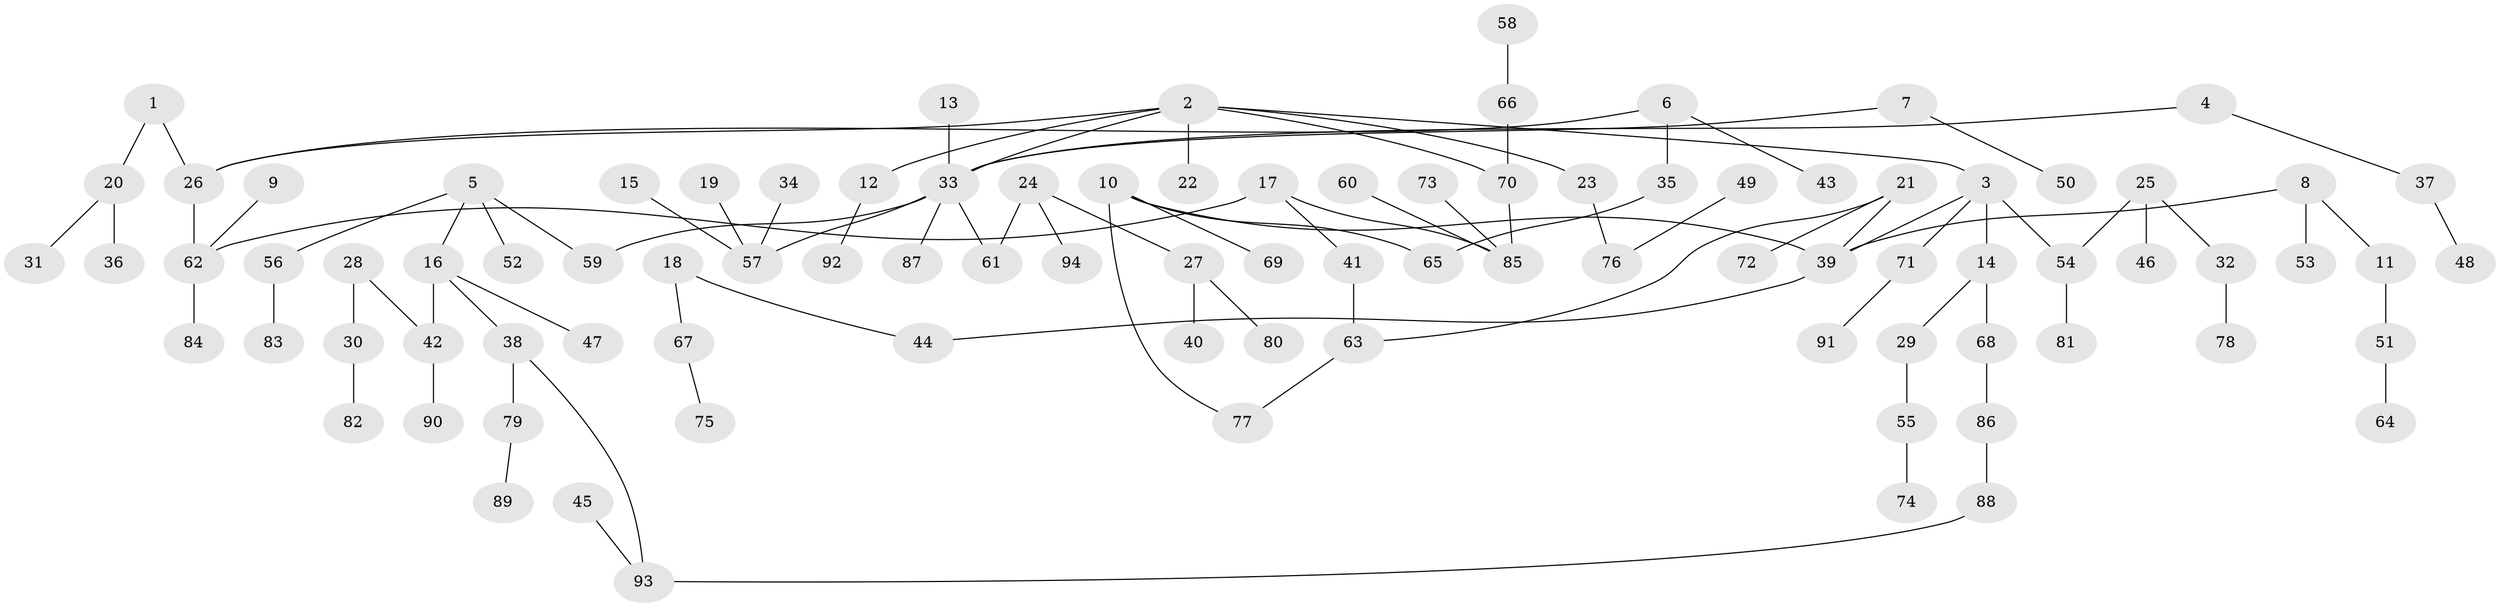 // original degree distribution, {2: 0.2556390977443609, 5: 0.05263157894736842, 7: 0.007518796992481203, 9: 0.007518796992481203, 3: 0.15789473684210525, 6: 0.007518796992481203, 4: 0.045112781954887216, 1: 0.46616541353383456}
// Generated by graph-tools (version 1.1) at 2025/36/03/04/25 23:36:10]
// undirected, 94 vertices, 98 edges
graph export_dot {
  node [color=gray90,style=filled];
  1;
  2;
  3;
  4;
  5;
  6;
  7;
  8;
  9;
  10;
  11;
  12;
  13;
  14;
  15;
  16;
  17;
  18;
  19;
  20;
  21;
  22;
  23;
  24;
  25;
  26;
  27;
  28;
  29;
  30;
  31;
  32;
  33;
  34;
  35;
  36;
  37;
  38;
  39;
  40;
  41;
  42;
  43;
  44;
  45;
  46;
  47;
  48;
  49;
  50;
  51;
  52;
  53;
  54;
  55;
  56;
  57;
  58;
  59;
  60;
  61;
  62;
  63;
  64;
  65;
  66;
  67;
  68;
  69;
  70;
  71;
  72;
  73;
  74;
  75;
  76;
  77;
  78;
  79;
  80;
  81;
  82;
  83;
  84;
  85;
  86;
  87;
  88;
  89;
  90;
  91;
  92;
  93;
  94;
  1 -- 20 [weight=1.0];
  1 -- 26 [weight=1.0];
  2 -- 3 [weight=1.0];
  2 -- 12 [weight=1.0];
  2 -- 22 [weight=1.0];
  2 -- 23 [weight=1.0];
  2 -- 26 [weight=1.0];
  2 -- 33 [weight=1.0];
  2 -- 70 [weight=1.0];
  3 -- 14 [weight=1.0];
  3 -- 39 [weight=1.0];
  3 -- 54 [weight=1.0];
  3 -- 71 [weight=1.0];
  4 -- 33 [weight=1.0];
  4 -- 37 [weight=1.0];
  5 -- 16 [weight=1.0];
  5 -- 52 [weight=1.0];
  5 -- 56 [weight=1.0];
  5 -- 59 [weight=1.0];
  6 -- 26 [weight=1.0];
  6 -- 35 [weight=1.0];
  6 -- 43 [weight=1.0];
  7 -- 33 [weight=1.0];
  7 -- 50 [weight=1.0];
  8 -- 11 [weight=1.0];
  8 -- 39 [weight=1.0];
  8 -- 53 [weight=1.0];
  9 -- 62 [weight=1.0];
  10 -- 39 [weight=1.0];
  10 -- 65 [weight=1.0];
  10 -- 69 [weight=1.0];
  10 -- 77 [weight=1.0];
  11 -- 51 [weight=1.0];
  12 -- 92 [weight=1.0];
  13 -- 33 [weight=1.0];
  14 -- 29 [weight=1.0];
  14 -- 68 [weight=1.0];
  15 -- 57 [weight=1.0];
  16 -- 38 [weight=1.0];
  16 -- 42 [weight=1.0];
  16 -- 47 [weight=1.0];
  17 -- 41 [weight=1.0];
  17 -- 62 [weight=1.0];
  17 -- 85 [weight=1.0];
  18 -- 44 [weight=1.0];
  18 -- 67 [weight=1.0];
  19 -- 57 [weight=1.0];
  20 -- 31 [weight=1.0];
  20 -- 36 [weight=1.0];
  21 -- 39 [weight=1.0];
  21 -- 63 [weight=1.0];
  21 -- 72 [weight=1.0];
  23 -- 76 [weight=1.0];
  24 -- 27 [weight=1.0];
  24 -- 61 [weight=1.0];
  24 -- 94 [weight=1.0];
  25 -- 32 [weight=1.0];
  25 -- 46 [weight=1.0];
  25 -- 54 [weight=1.0];
  26 -- 62 [weight=1.0];
  27 -- 40 [weight=1.0];
  27 -- 80 [weight=1.0];
  28 -- 30 [weight=1.0];
  28 -- 42 [weight=1.0];
  29 -- 55 [weight=1.0];
  30 -- 82 [weight=1.0];
  32 -- 78 [weight=1.0];
  33 -- 57 [weight=1.0];
  33 -- 59 [weight=1.0];
  33 -- 61 [weight=1.0];
  33 -- 87 [weight=1.0];
  34 -- 57 [weight=1.0];
  35 -- 65 [weight=1.0];
  37 -- 48 [weight=1.0];
  38 -- 79 [weight=1.0];
  38 -- 93 [weight=1.0];
  39 -- 44 [weight=1.0];
  41 -- 63 [weight=1.0];
  42 -- 90 [weight=1.0];
  45 -- 93 [weight=1.0];
  49 -- 76 [weight=1.0];
  51 -- 64 [weight=1.0];
  54 -- 81 [weight=1.0];
  55 -- 74 [weight=1.0];
  56 -- 83 [weight=1.0];
  58 -- 66 [weight=1.0];
  60 -- 85 [weight=1.0];
  62 -- 84 [weight=1.0];
  63 -- 77 [weight=1.0];
  66 -- 70 [weight=1.0];
  67 -- 75 [weight=1.0];
  68 -- 86 [weight=1.0];
  70 -- 85 [weight=1.0];
  71 -- 91 [weight=1.0];
  73 -- 85 [weight=1.0];
  79 -- 89 [weight=1.0];
  86 -- 88 [weight=1.0];
  88 -- 93 [weight=1.0];
}
